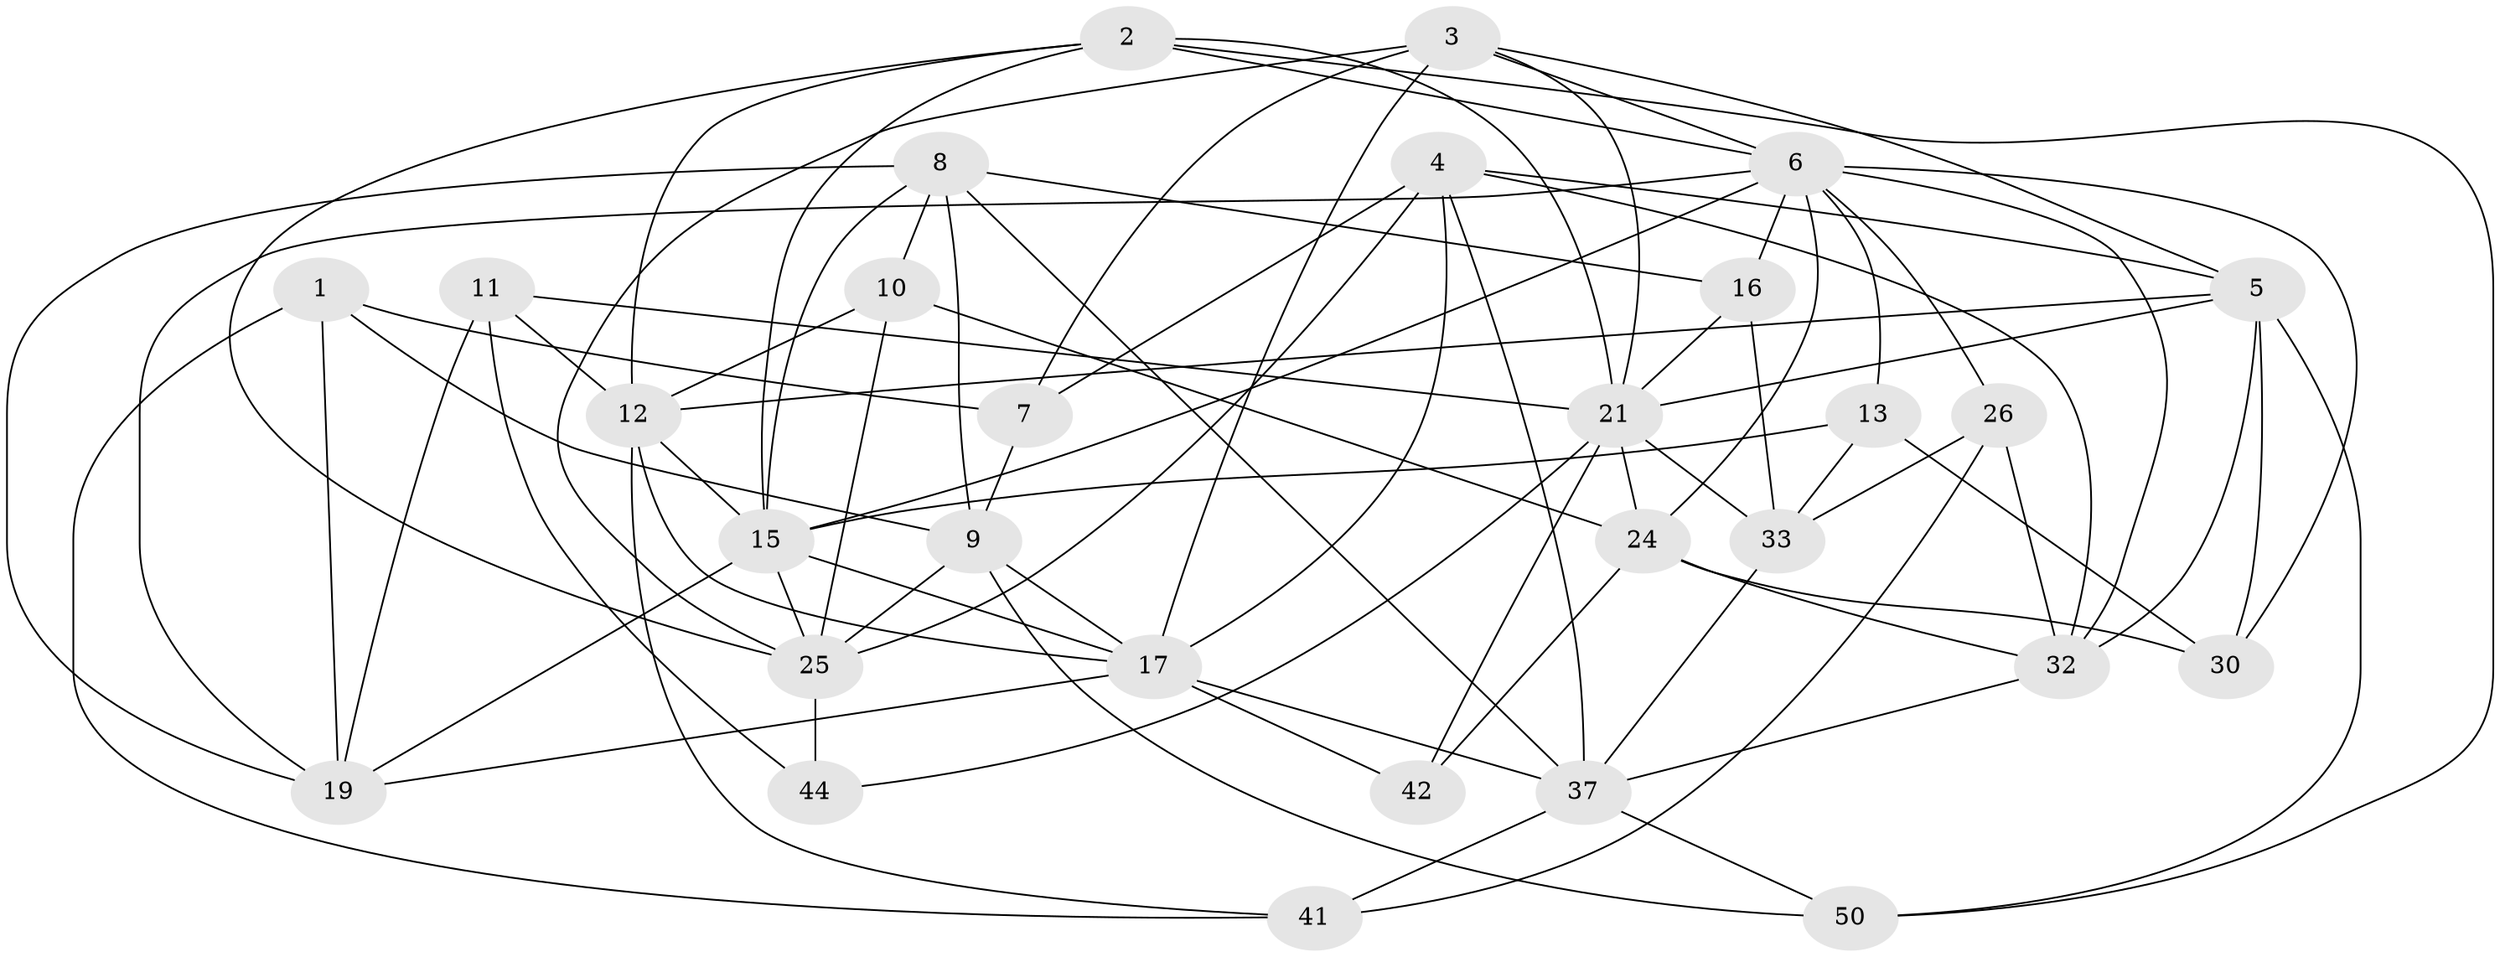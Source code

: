 // original degree distribution, {4: 1.0}
// Generated by graph-tools (version 1.1) at 2025/16/03/09/25 04:16:40]
// undirected, 29 vertices, 81 edges
graph export_dot {
graph [start="1"]
  node [color=gray90,style=filled];
  1;
  2 [super="+14"];
  3 [super="+35"];
  4 [super="+52"];
  5 [super="+58+57"];
  6 [super="+39+31+20"];
  7;
  8 [super="+59"];
  9 [super="+43"];
  10;
  11;
  12 [super="+47"];
  13;
  15 [super="+46+55"];
  16 [super="+23"];
  17 [super="+18+36"];
  19 [super="+54"];
  21 [super="+53+29"];
  24 [super="+28"];
  25 [super="+27"];
  26;
  30;
  32 [super="+38"];
  33 [super="+56"];
  37 [super="+48+40"];
  41;
  42;
  44;
  50;
  1 -- 7;
  1 -- 41;
  1 -- 19;
  1 -- 9;
  2 -- 25;
  2 -- 15;
  2 -- 50;
  2 -- 12;
  2 -- 6;
  2 -- 21;
  3 -- 6;
  3 -- 5;
  3 -- 21;
  3 -- 25;
  3 -- 17;
  3 -- 7;
  4 -- 25;
  4 -- 7;
  4 -- 32;
  4 -- 5;
  4 -- 17;
  4 -- 37;
  5 -- 50;
  5 -- 30;
  5 -- 32;
  5 -- 12;
  5 -- 21 [weight=2];
  6 -- 26;
  6 -- 13;
  6 -- 15;
  6 -- 30;
  6 -- 16;
  6 -- 24;
  6 -- 32;
  6 -- 19;
  7 -- 9;
  8 -- 9;
  8 -- 10;
  8 -- 19;
  8 -- 16;
  8 -- 37;
  8 -- 15;
  9 -- 50;
  9 -- 25;
  9 -- 17;
  10 -- 12;
  10 -- 25;
  10 -- 24;
  11 -- 12;
  11 -- 44;
  11 -- 21;
  11 -- 19;
  12 -- 15;
  12 -- 17 [weight=2];
  12 -- 41;
  13 -- 33;
  13 -- 30;
  13 -- 15;
  15 -- 25;
  15 -- 17;
  15 -- 19;
  16 -- 21 [weight=2];
  16 -- 33 [weight=2];
  17 -- 42;
  17 -- 37 [weight=2];
  17 -- 19;
  21 -- 24;
  21 -- 42 [weight=2];
  21 -- 33;
  21 -- 44;
  24 -- 32;
  24 -- 42;
  24 -- 30;
  25 -- 44 [weight=2];
  26 -- 32;
  26 -- 41;
  26 -- 33;
  32 -- 37;
  33 -- 37;
  37 -- 41;
  37 -- 50;
}
